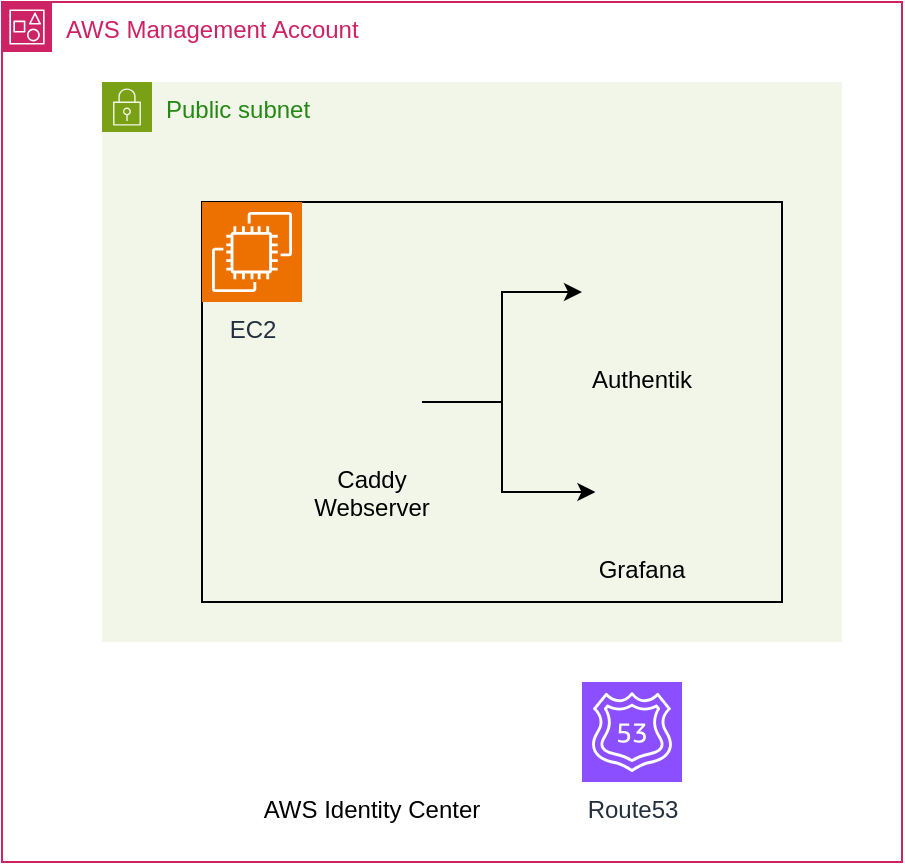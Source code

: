 <mxfile version="26.0.2">
  <diagram name="Page-1" id="fCLllDT2Xd9ZJVLPbpaq">
    <mxGraphModel dx="540" dy="541" grid="1" gridSize="10" guides="1" tooltips="1" connect="1" arrows="1" fold="1" page="1" pageScale="1" pageWidth="850" pageHeight="1100" math="0" shadow="0">
      <root>
        <mxCell id="0" />
        <mxCell id="1" parent="0" />
        <mxCell id="3DnTtLp8lslIY7WN3dXD-1" value="AWS Management Account" style="points=[[0,0],[0.25,0],[0.5,0],[0.75,0],[1,0],[1,0.25],[1,0.5],[1,0.75],[1,1],[0.75,1],[0.5,1],[0.25,1],[0,1],[0,0.75],[0,0.5],[0,0.25]];outlineConnect=0;gradientColor=none;html=1;whiteSpace=wrap;fontSize=12;fontStyle=0;container=0;pointerEvents=0;collapsible=0;recursiveResize=0;shape=mxgraph.aws4.group;grIcon=mxgraph.aws4.group_account;strokeColor=#CD2264;fillColor=none;verticalAlign=top;align=left;spacingLeft=30;fontColor=#CD2264;dashed=0;" vertex="1" parent="1">
          <mxGeometry x="60" y="30" width="450" height="430" as="geometry" />
        </mxCell>
        <mxCell id="3DnTtLp8lslIY7WN3dXD-2" value="AWS Identity Center" style="shape=image;verticalLabelPosition=bottom;labelBackgroundColor=default;verticalAlign=top;aspect=fixed;imageAspect=0;image=https://cloud-icons.onemodel.app/aws/Architecture-Service-Icons_01312023/Arch_Security-Identity-Compliance/64/Arch_AWS-IAM-Identity-Center_64@5x.png;" vertex="1" parent="1">
          <mxGeometry x="220" y="370" width="50" height="50" as="geometry" />
        </mxCell>
        <mxCell id="3DnTtLp8lslIY7WN3dXD-3" value="Public subnet" style="points=[[0,0],[0.25,0],[0.5,0],[0.75,0],[1,0],[1,0.25],[1,0.5],[1,0.75],[1,1],[0.75,1],[0.5,1],[0.25,1],[0,1],[0,0.75],[0,0.5],[0,0.25]];outlineConnect=0;gradientColor=none;html=1;whiteSpace=wrap;fontSize=12;fontStyle=0;container=1;pointerEvents=0;collapsible=0;recursiveResize=0;shape=mxgraph.aws4.group;grIcon=mxgraph.aws4.group_security_group;grStroke=0;strokeColor=#7AA116;fillColor=#F2F6E8;verticalAlign=top;align=left;spacingLeft=30;fontColor=#248814;dashed=0;" vertex="1" parent="1">
          <mxGeometry x="110" y="70" width="370" height="280" as="geometry" />
        </mxCell>
        <mxCell id="3DnTtLp8lslIY7WN3dXD-5" value="" style="rounded=0;whiteSpace=wrap;html=1;fillColor=none;" vertex="1" parent="3DnTtLp8lslIY7WN3dXD-3">
          <mxGeometry x="50" y="60" width="290" height="200" as="geometry" />
        </mxCell>
        <mxCell id="3DnTtLp8lslIY7WN3dXD-4" value="EC2" style="sketch=0;points=[[0,0,0],[0.25,0,0],[0.5,0,0],[0.75,0,0],[1,0,0],[0,1,0],[0.25,1,0],[0.5,1,0],[0.75,1,0],[1,1,0],[0,0.25,0],[0,0.5,0],[0,0.75,0],[1,0.25,0],[1,0.5,0],[1,0.75,0]];outlineConnect=0;fontColor=#232F3E;fillColor=#ED7100;strokeColor=#ffffff;dashed=0;verticalLabelPosition=bottom;verticalAlign=top;align=center;html=1;fontSize=12;fontStyle=0;aspect=fixed;shape=mxgraph.aws4.resourceIcon;resIcon=mxgraph.aws4.ec2;" vertex="1" parent="3DnTtLp8lslIY7WN3dXD-3">
          <mxGeometry x="50" y="60" width="50" height="50" as="geometry" />
        </mxCell>
        <mxCell id="3DnTtLp8lslIY7WN3dXD-10" style="edgeStyle=orthogonalEdgeStyle;rounded=0;orthogonalLoop=1;jettySize=auto;html=1;" edge="1" parent="3DnTtLp8lslIY7WN3dXD-3" source="3DnTtLp8lslIY7WN3dXD-6" target="3DnTtLp8lslIY7WN3dXD-9">
          <mxGeometry relative="1" as="geometry">
            <Array as="points">
              <mxPoint x="200" y="160" />
              <mxPoint x="200" y="105" />
            </Array>
          </mxGeometry>
        </mxCell>
        <mxCell id="3DnTtLp8lslIY7WN3dXD-19" style="edgeStyle=orthogonalEdgeStyle;rounded=0;orthogonalLoop=1;jettySize=auto;html=1;entryX=0;entryY=0.5;entryDx=0;entryDy=0;" edge="1" parent="3DnTtLp8lslIY7WN3dXD-3" source="3DnTtLp8lslIY7WN3dXD-6" target="3DnTtLp8lslIY7WN3dXD-18">
          <mxGeometry relative="1" as="geometry">
            <Array as="points">
              <mxPoint x="200" y="160" />
              <mxPoint x="200" y="205" />
            </Array>
          </mxGeometry>
        </mxCell>
        <mxCell id="3DnTtLp8lslIY7WN3dXD-6" value="Caddy&#xa;Webserver" style="shape=image;verticalLabelPosition=bottom;labelBackgroundColor=none;verticalAlign=top;aspect=fixed;imageAspect=0;image=https://caddyserver.com/old/resources/images/caddy-lock.png;fontColor=default;" vertex="1" parent="3DnTtLp8lslIY7WN3dXD-3">
          <mxGeometry x="110" y="135" width="50" height="50" as="geometry" />
        </mxCell>
        <mxCell id="3DnTtLp8lslIY7WN3dXD-9" value="Authentik" style="shape=image;verticalLabelPosition=bottom;labelBackgroundColor=none;verticalAlign=top;aspect=fixed;imageAspect=0;image=https://elest.io/images/softwares/174/logo.png;" vertex="1" parent="3DnTtLp8lslIY7WN3dXD-3">
          <mxGeometry x="240" y="75" width="60" height="60" as="geometry" />
        </mxCell>
        <mxCell id="3DnTtLp8lslIY7WN3dXD-18" value="Grafana" style="shape=image;verticalLabelPosition=bottom;labelBackgroundColor=none;verticalAlign=top;aspect=fixed;imageAspect=0;image=https://images.icon-icons.com/2699/PNG/512/grafana_logo_icon_171049.png;clipPath=inset(15.33% 63.67% 16.67% 4.67%);" vertex="1" parent="3DnTtLp8lslIY7WN3dXD-3">
          <mxGeometry x="246.72" y="180" width="46.57" height="50" as="geometry" />
        </mxCell>
        <mxCell id="3DnTtLp8lslIY7WN3dXD-8" value="Route53" style="sketch=0;points=[[0,0,0],[0.25,0,0],[0.5,0,0],[0.75,0,0],[1,0,0],[0,1,0],[0.25,1,0],[0.5,1,0],[0.75,1,0],[1,1,0],[0,0.25,0],[0,0.5,0],[0,0.75,0],[1,0.25,0],[1,0.5,0],[1,0.75,0]];outlineConnect=0;fontColor=#232F3E;fillColor=#8C4FFF;strokeColor=#ffffff;dashed=0;verticalLabelPosition=bottom;verticalAlign=top;align=center;html=1;fontSize=12;fontStyle=0;aspect=fixed;shape=mxgraph.aws4.resourceIcon;resIcon=mxgraph.aws4.route_53;" vertex="1" parent="1">
          <mxGeometry x="350" y="370" width="50" height="50" as="geometry" />
        </mxCell>
      </root>
    </mxGraphModel>
  </diagram>
</mxfile>
